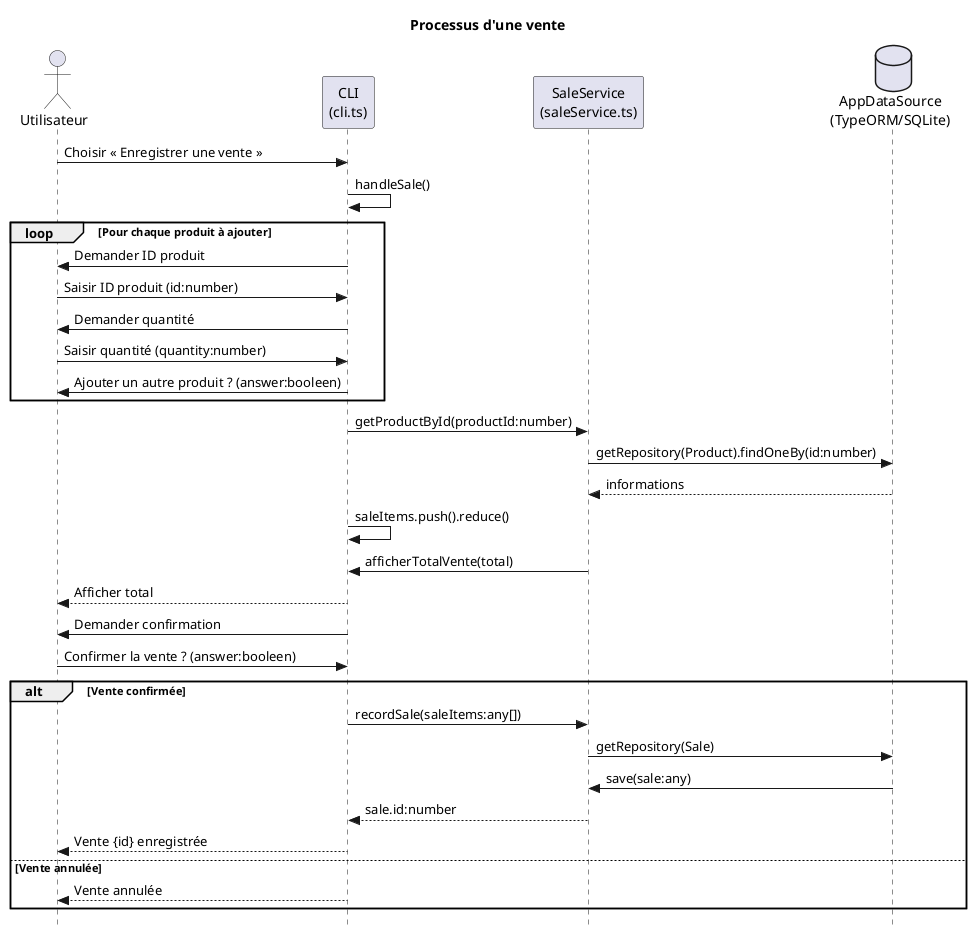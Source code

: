 @startuml

skinparam style strictuml

title Processus d'une vente
actor Utilisateur
participant "CLI\n(cli.ts)" as CLI
participant "SaleService\n(saleService.ts)" as SaleService
database "AppDataSource\n(TypeORM/SQLite)" as Database

Utilisateur -> CLI : Choisir « Enregistrer une vente »
CLI -> CLI : handleSale()

' Boucle de saisie des produits
loop Pour chaque produit à ajouter
    CLI -> Utilisateur : Demander ID produit
    Utilisateur -> CLI : Saisir ID produit (id:number)
    CLI -> Utilisateur : Demander quantité
    Utilisateur -> CLI : Saisir quantité (quantity:number)
    CLI -> Utilisateur : Ajouter un autre produit ? (answer:booleen)
end

CLI -> SaleService : getProductById(productId:number)
SaleService -> Database : getRepository(Product).findOneBy(id:number)
Database --> SaleService : informations
CLI -> CLI : saleItems.push().reduce()

SaleService -> CLI : afficherTotalVente(total)
CLI --> Utilisateur : Afficher total
CLI -> Utilisateur : Demander confirmation
Utilisateur -> CLI : Confirmer la vente ? (answer:booleen)

alt Vente confirmée
    CLI -> SaleService : recordSale(saleItems:any[])
    SaleService -> Database : getRepository(Sale)
    Database -> SaleService : save(sale:any)
    SaleService --> CLI : sale.id:number
    CLI --> Utilisateur : Vente {id} enregistrée
else Vente annulée
    CLI --> Utilisateur : Vente annulée
end
@enduml
